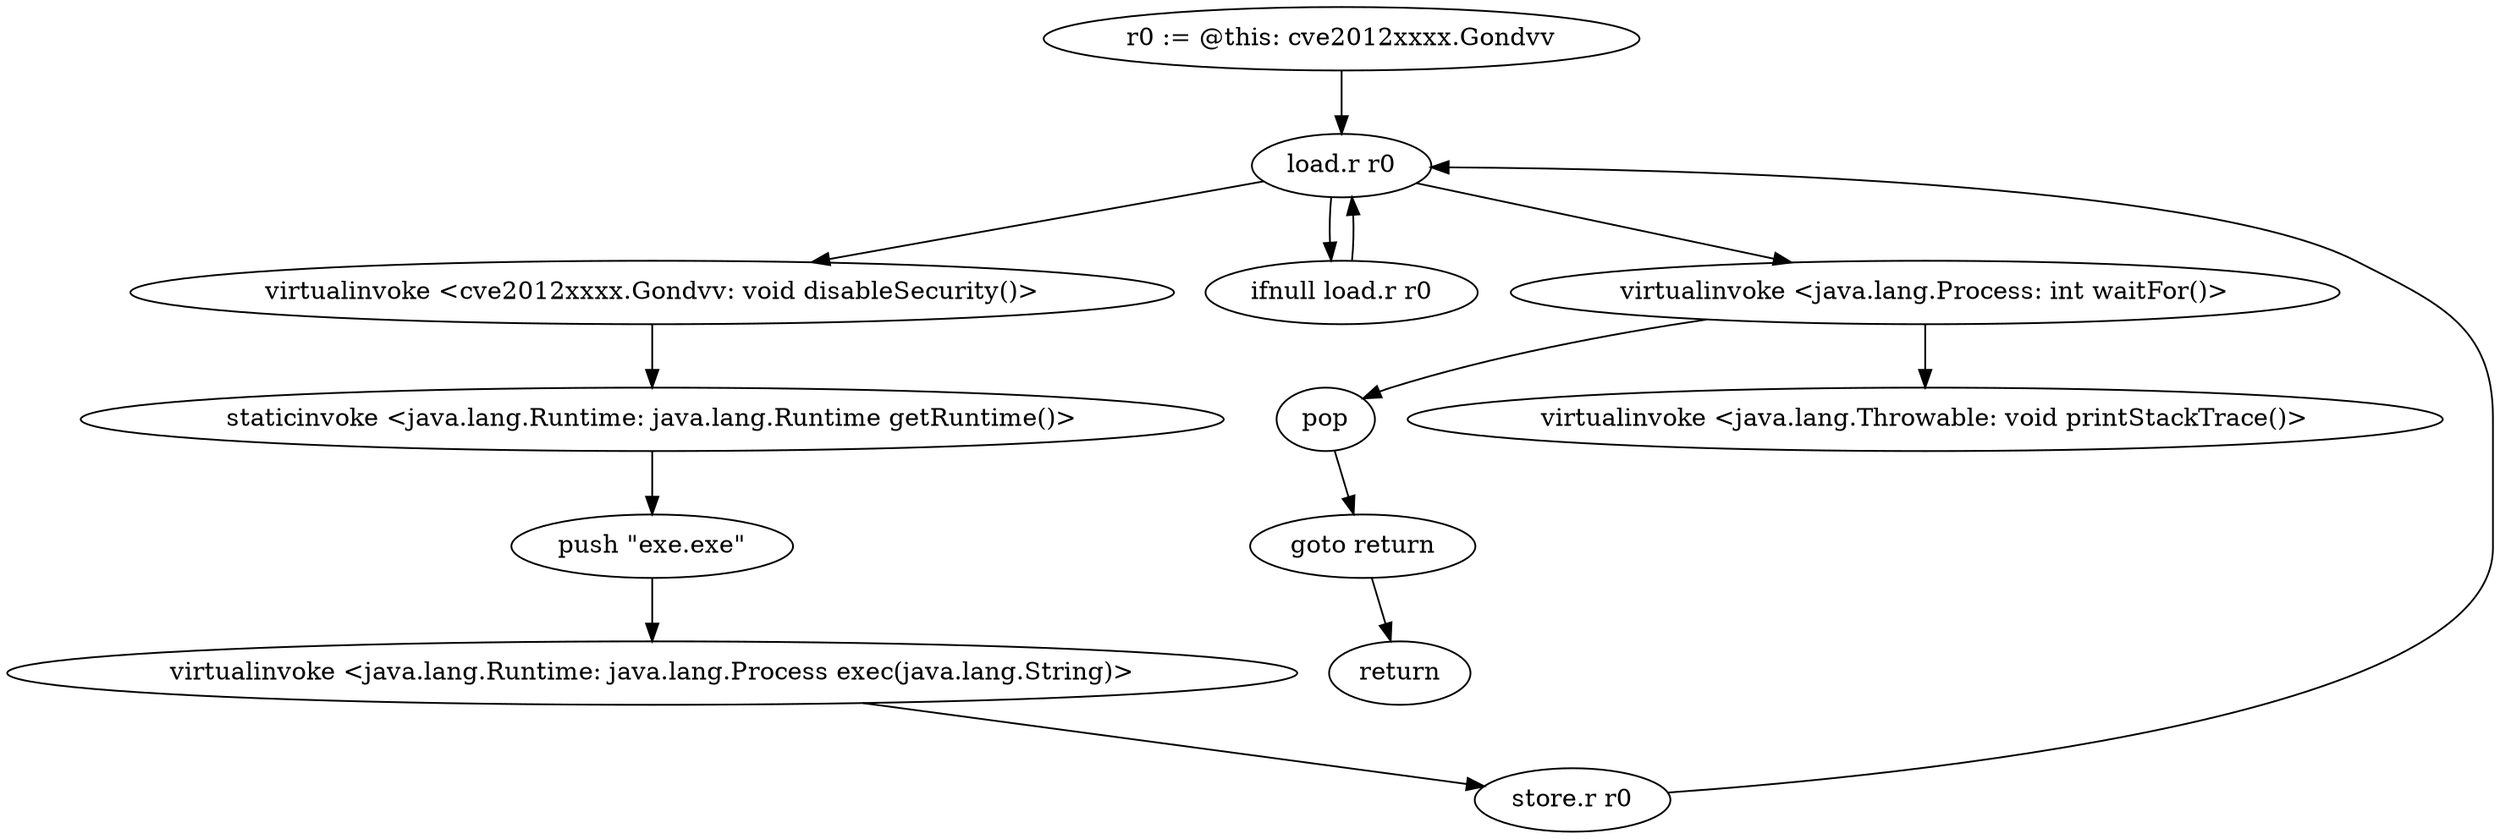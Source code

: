 digraph "" {
    "r0 := @this: cve2012xxxx.Gondvv"
    "load.r r0"
    "r0 := @this: cve2012xxxx.Gondvv"->"load.r r0";
    "virtualinvoke <cve2012xxxx.Gondvv: void disableSecurity()>"
    "load.r r0"->"virtualinvoke <cve2012xxxx.Gondvv: void disableSecurity()>";
    "staticinvoke <java.lang.Runtime: java.lang.Runtime getRuntime()>"
    "virtualinvoke <cve2012xxxx.Gondvv: void disableSecurity()>"->"staticinvoke <java.lang.Runtime: java.lang.Runtime getRuntime()>";
    "push \"exe.exe\""
    "staticinvoke <java.lang.Runtime: java.lang.Runtime getRuntime()>"->"push \"exe.exe\"";
    "virtualinvoke <java.lang.Runtime: java.lang.Process exec(java.lang.String)>"
    "push \"exe.exe\""->"virtualinvoke <java.lang.Runtime: java.lang.Process exec(java.lang.String)>";
    "store.r r0"
    "virtualinvoke <java.lang.Runtime: java.lang.Process exec(java.lang.String)>"->"store.r r0";
    "store.r r0"->"load.r r0";
    "ifnull load.r r0"
    "load.r r0"->"ifnull load.r r0";
    "ifnull load.r r0"->"load.r r0";
    "virtualinvoke <java.lang.Process: int waitFor()>"
    "load.r r0"->"virtualinvoke <java.lang.Process: int waitFor()>";
    "pop"
    "virtualinvoke <java.lang.Process: int waitFor()>"->"pop";
    "goto return"
    "pop"->"goto return";
    "return"
    "goto return"->"return";
    "virtualinvoke <java.lang.Throwable: void printStackTrace()>"
    "virtualinvoke <java.lang.Process: int waitFor()>"->"virtualinvoke <java.lang.Throwable: void printStackTrace()>";
}
